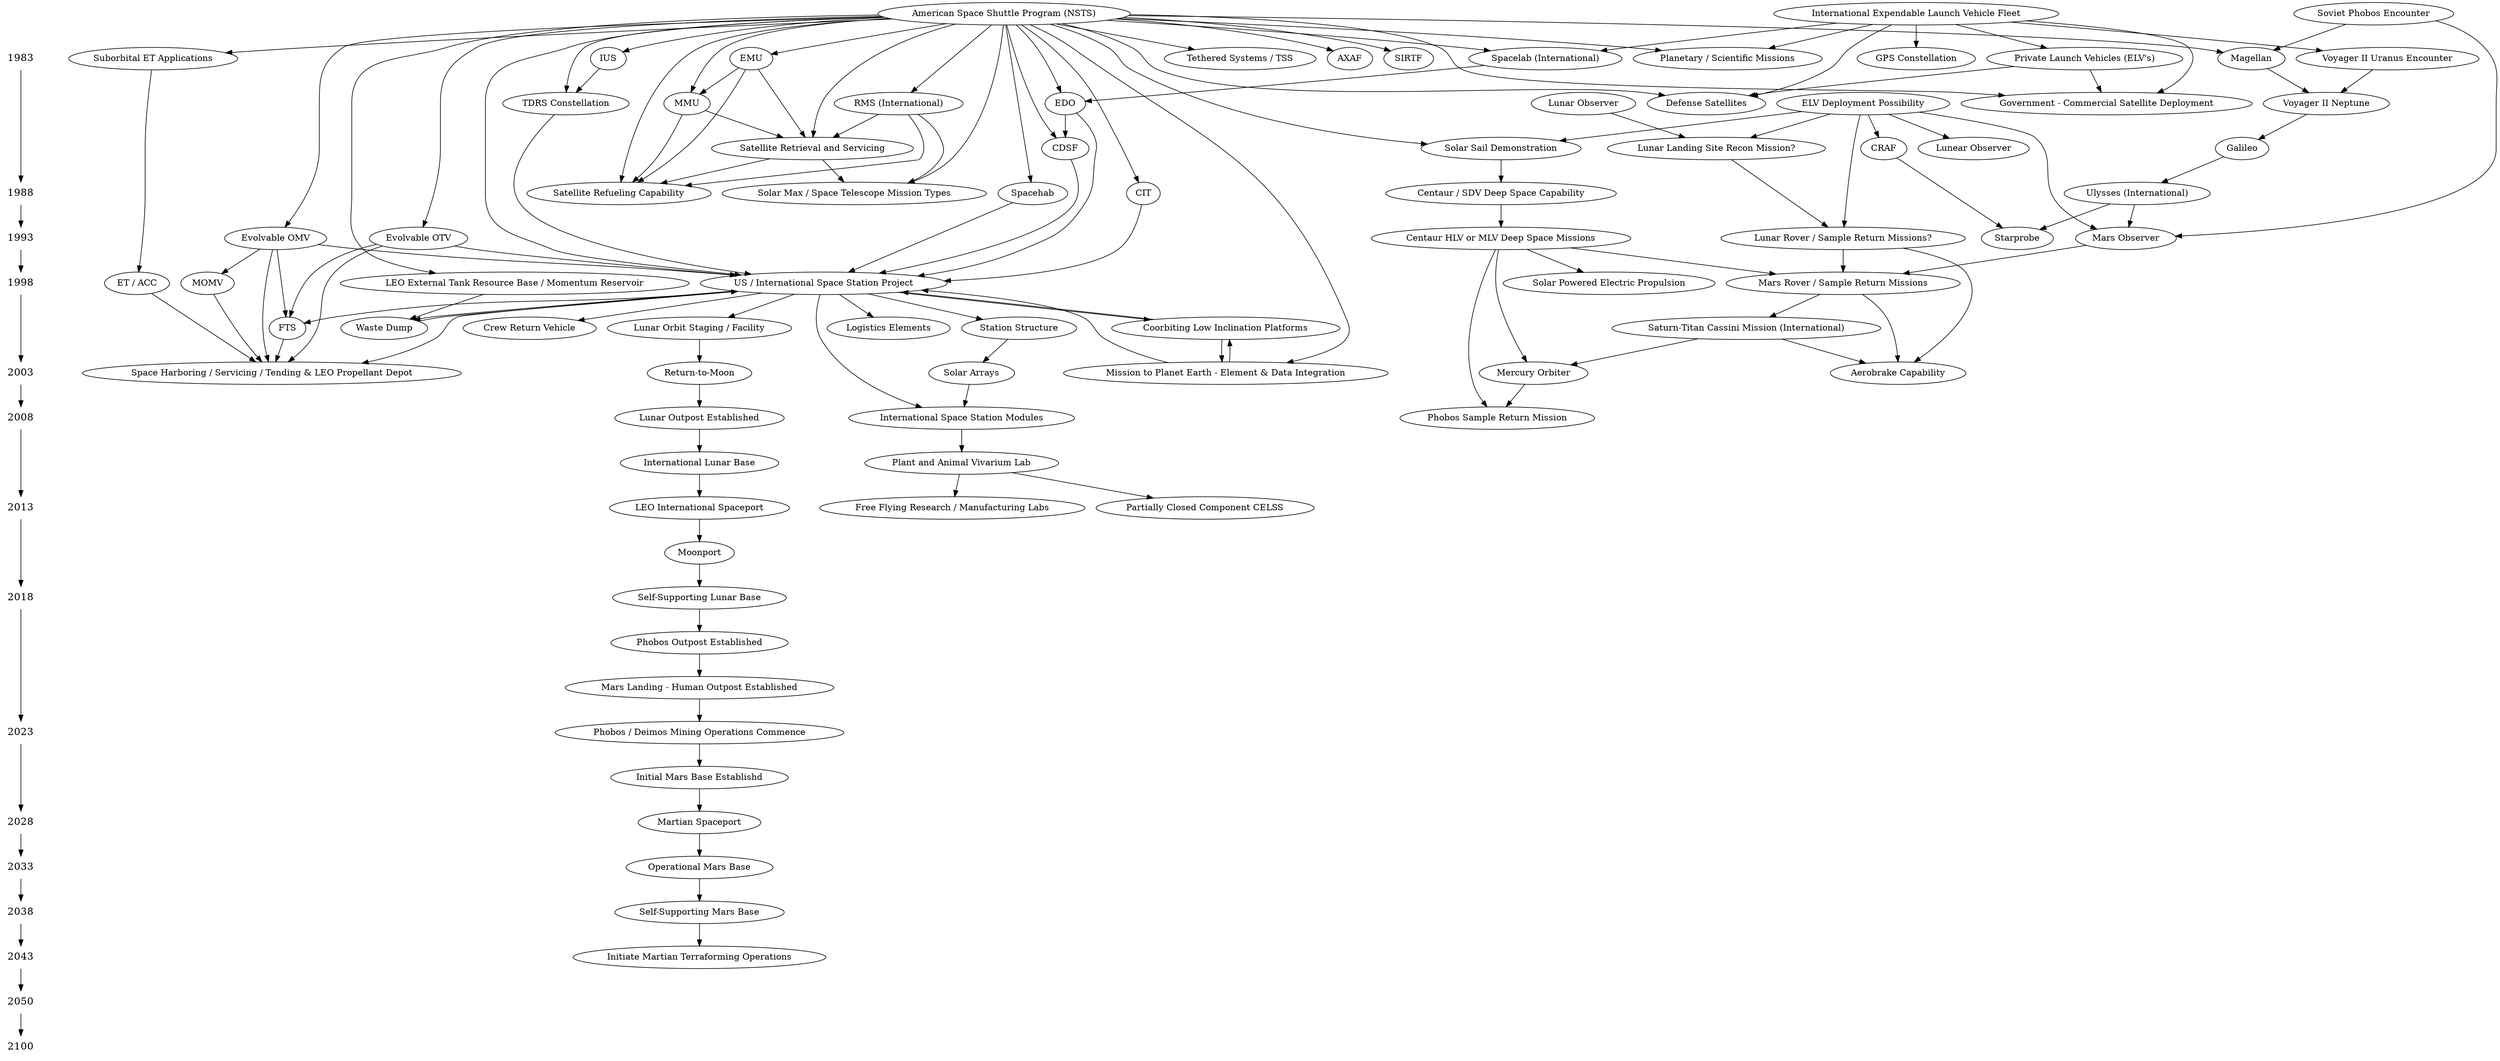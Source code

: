 digraph GRAPH_0 {

{ node [shape=plaintext, fontsize=16];
  /* the time-line graph */
  1983 -> 1988 -> 1993 -> 1998 -> 2003 -> 2008 -> 2013 -> 2018 -> 2023 -> 2028 -> 2033 -> 2038 -> 2043 -> 2050 -> 2100 
}

{ rank = same; 1983; "EMU"; "Private Launch Vehicles (ELV's)"}

"American Space Shuttle Program (NSTS)" -> 
{
"US / International Space Station Project" 
"RMS (International)" 
"IUS" 
"EMU" 
"Defense Satellites"
"Government - Commercial Satellite Deployment"
"Planetary / Scientific Missions"
"Spacelab (International)"
"MMU"
"Satellite Retrieval and Servicing"
"TDRS Constellation" 
"Satellite Refueling Capability"
"Solar Max / Space Telescope Mission Types"
"Spacehab"
"CDSF"
"Evolvable OMV" 
"Evolvable OTV"
"EDO"
"Suborbital ET Applications"
"LEO External Tank Resource Base / Momentum Reservoir"
"Tethered Systems / TSS"
"Mission to Planet Earth - Element & Data Integration"

"AXAF"
"SIRTF"
"CIT"

}


"Evolvable OMV"->"MOMV" 
"Evolvable OTV"->"FTS"
"Mission to Planet Earth - Element & Data Integration"->"US / International Space Station Project"
"Suborbital ET Applications"->"ET / ACC"
"LEO External Tank Resource Base / Momentum Reservoir"->"Waste Dump"


"EMU" -> 
{
"MMU"
"Satellite Retrieval and Servicing"
"Satellite Refueling Capability"
}

"MMU" ->
{
"Satellite Retrieval and Servicing"
"Satellite Refueling Capability"
}

"International Expendable Launch Vehicle Fleet" -> 
{
"Private Launch Vehicles (ELV's)"
"Government - Commercial Satellite Deployment"
"Defense Satellites"
"Planetary / Scientific Missions"
"Spacelab (International)"
"GPS Constellation"
"Voyager II Uranus Encounter"
}

"Private Launch Vehicles (ELV's)"-> 
{
"Government - Commercial Satellite Deployment"
"Defense Satellites"
}


{ rank = same; 1988; "Satellite Refueling Capability" }

"Voyager II Uranus Encounter" -> "Voyager II Neptune" //1983->1988

"Soviet Phobos Encounter" -> //1988
{
"Magellan"
"Mars Observer"
}

"American Space Shuttle Program (NSTS)" -> "Magellan"
"Magellan" -> "Voyager II Neptune"
"Voyager II Neptune" -> "Galileo"
"Galileo" -> "Ulysses (International)"
"Ulysses (International)" -> "Mars Observer"
"ELV Deployment Possibility" -> "Mars Observer"


"RMS (International)" -> 
{
"Satellite Retrieval and Servicing"
"Satellite Refueling Capability"
}


"Satellite Retrieval and Servicing" ->
{
"Satellite Refueling Capability"
"Solar Max / Space Telescope Mission Types"
}

"RMS (International)" -> "Solar Max / Space Telescope Mission Types"
"IUS" -> "TDRS Constellation"
"US / International Space Station Project"->"Waste Dump"
"Waste Dump"->"US / International Space Station Project"
"Evolvable OMV"->"FTS"
"Spacelab (International)"->"EDO"->"CDSF"

"TDRS Constellation" -> "US / International Space Station Project"
"EDO" -> "US / International Space Station Project"
"CDSF" -> "US / International Space Station Project"
"Spacehab" -> "US / International Space Station Project"
"Evolvable OMV" -> "US / International Space Station Project"
"Evolvable OTV" -> "US / International Space Station Project"
"US / International Space Station Project" ->"Space Harboring / Servicing / Tending & LEO Propellant Depot"
"MOMV"->"Space Harboring / Servicing / Tending & LEO Propellant Depot"
"FTS"->"Space Harboring / Servicing / Tending & LEO Propellant Depot"
"Evolvable OTV"->"Space Harboring / Servicing / Tending & LEO Propellant Depot"
"Evolvable OMV"->"Space Harboring / Servicing / Tending & LEO Propellant Depot"
"ET / ACC"->"Space Harboring / Servicing / Tending & LEO Propellant Depot"

"US / International Space Station Project"->"Coorbiting Low Inclination Platforms"
"Coorbiting Low Inclination Platforms"->"US / International Space Station Project"
"Mission to Planet Earth - Element & Data Integration"->"Coorbiting Low Inclination Platforms"
"Coorbiting Low Inclination Platforms"->"Mission to Planet Earth - Element & Data Integration"

//1993
"American Space Shuttle Program (NSTS)" ->  "Solar Sail Demonstration"
"ELV Deployment Possibility" -> 
{
"Solar Sail Demonstration"
"CRAF"
"Lunear Observer"
"Lunar Landing Site Recon Mission?"
"Lunar Rover / Sample Return Missions?"
}
"Solar Sail Demonstration" -> "Centaur / SDV Deep Space Capability"
"Ulysses (International)" -> "Starprobe"
"CRAF" -> "Starprobe"
"Lunar Observer" -> "Lunar Landing Site Recon Mission?"
"Lunar Landing Site Recon Mission?" -> "Lunar Rover / Sample Return Missions?"

{ rank = same; 1998; "US / International Space Station Project"}
"US / International Space Station Project" -> "Lunar Orbit Staging / Facility"
"US / International Space Station Project" -> "FTS"
"CIT" -> "US / International Space Station Project"
"US / International Space Station Project" -> "Crew Return Vehicle"
"US / International Space Station Project" -> "Station Structure" -> "Solar Arrays" ->"International Space Station Modules"
"US / International Space Station Project" -> "International Space Station Modules" ->"Plant and Animal Vivarium Lab"->"Partially Closed Component CELSS"
"Plant and Animal Vivarium Lab" -> "Free Flying Research / Manufacturing Labs"
"US / International Space Station Project" -> "Logistics Elements"
"Lunar Orbit Staging / Facility" -> "Return-to-Moon"
"Lunar Rover / Sample Return Missions?" -> 
{
"Mars Rover / Sample Return Missions"
"Aerobrake Capability"
}

"Mars Observer" -> "Mars Rover / Sample Return Missions"
"Centaur / SDV Deep Space Capability" -> "Centaur HLV or MLV Deep Space Missions"
"Centaur HLV or MLV Deep Space Missions" -> 
{
"Mars Rover / Sample Return Missions"
"Mercury Orbiter"
"Phobos Sample Return Mission"
"Solar Powered Electric Propulsion"
}

"Mars Rover / Sample Return Missions" -> 
{
"Saturn-Titan Cassini Mission (International)"
"Aerobrake Capability"
}
"Saturn-Titan Cassini Mission (International)" ->
{
"Mercury Orbiter"
"Aerobrake Capability"
}

"Mercury Orbiter" -> "Phobos Sample Return Mission"

{ rank = same; 2008; "Lunar Outpost Established"}
"Return-to-Moon" -> "Lunar Outpost Established" -> "International Lunar Base" -> "LEO International Spaceport" -> "Moonport" -> "Self-Supporting Lunar Base" -> "Phobos Outpost Established" -> "Mars Landing - Human Outpost Established" -> "Phobos / Deimos Mining Operations Commence" -> "Initial Mars Base Establishd" -> "Martian Spaceport" -> "Operational Mars Base" -> "Self-Supporting Mars Base" -> "Initiate Martian Terraforming Operations"

{ rank = same; 2013; "LEO International Spaceport" }
{ rank = same; 2018; "Self-Supporting Lunar Base" }
{ rank = same; 2023; "Phobos / Deimos Mining Operations Commence" }
{ rank = same; 2028; "Martian Spaceport" }
{ rank = same; 2038; "Self-Supporting Mars Base" }
{ rank = same; 2043; "Initiate Martian Terraforming Operations" }

}
